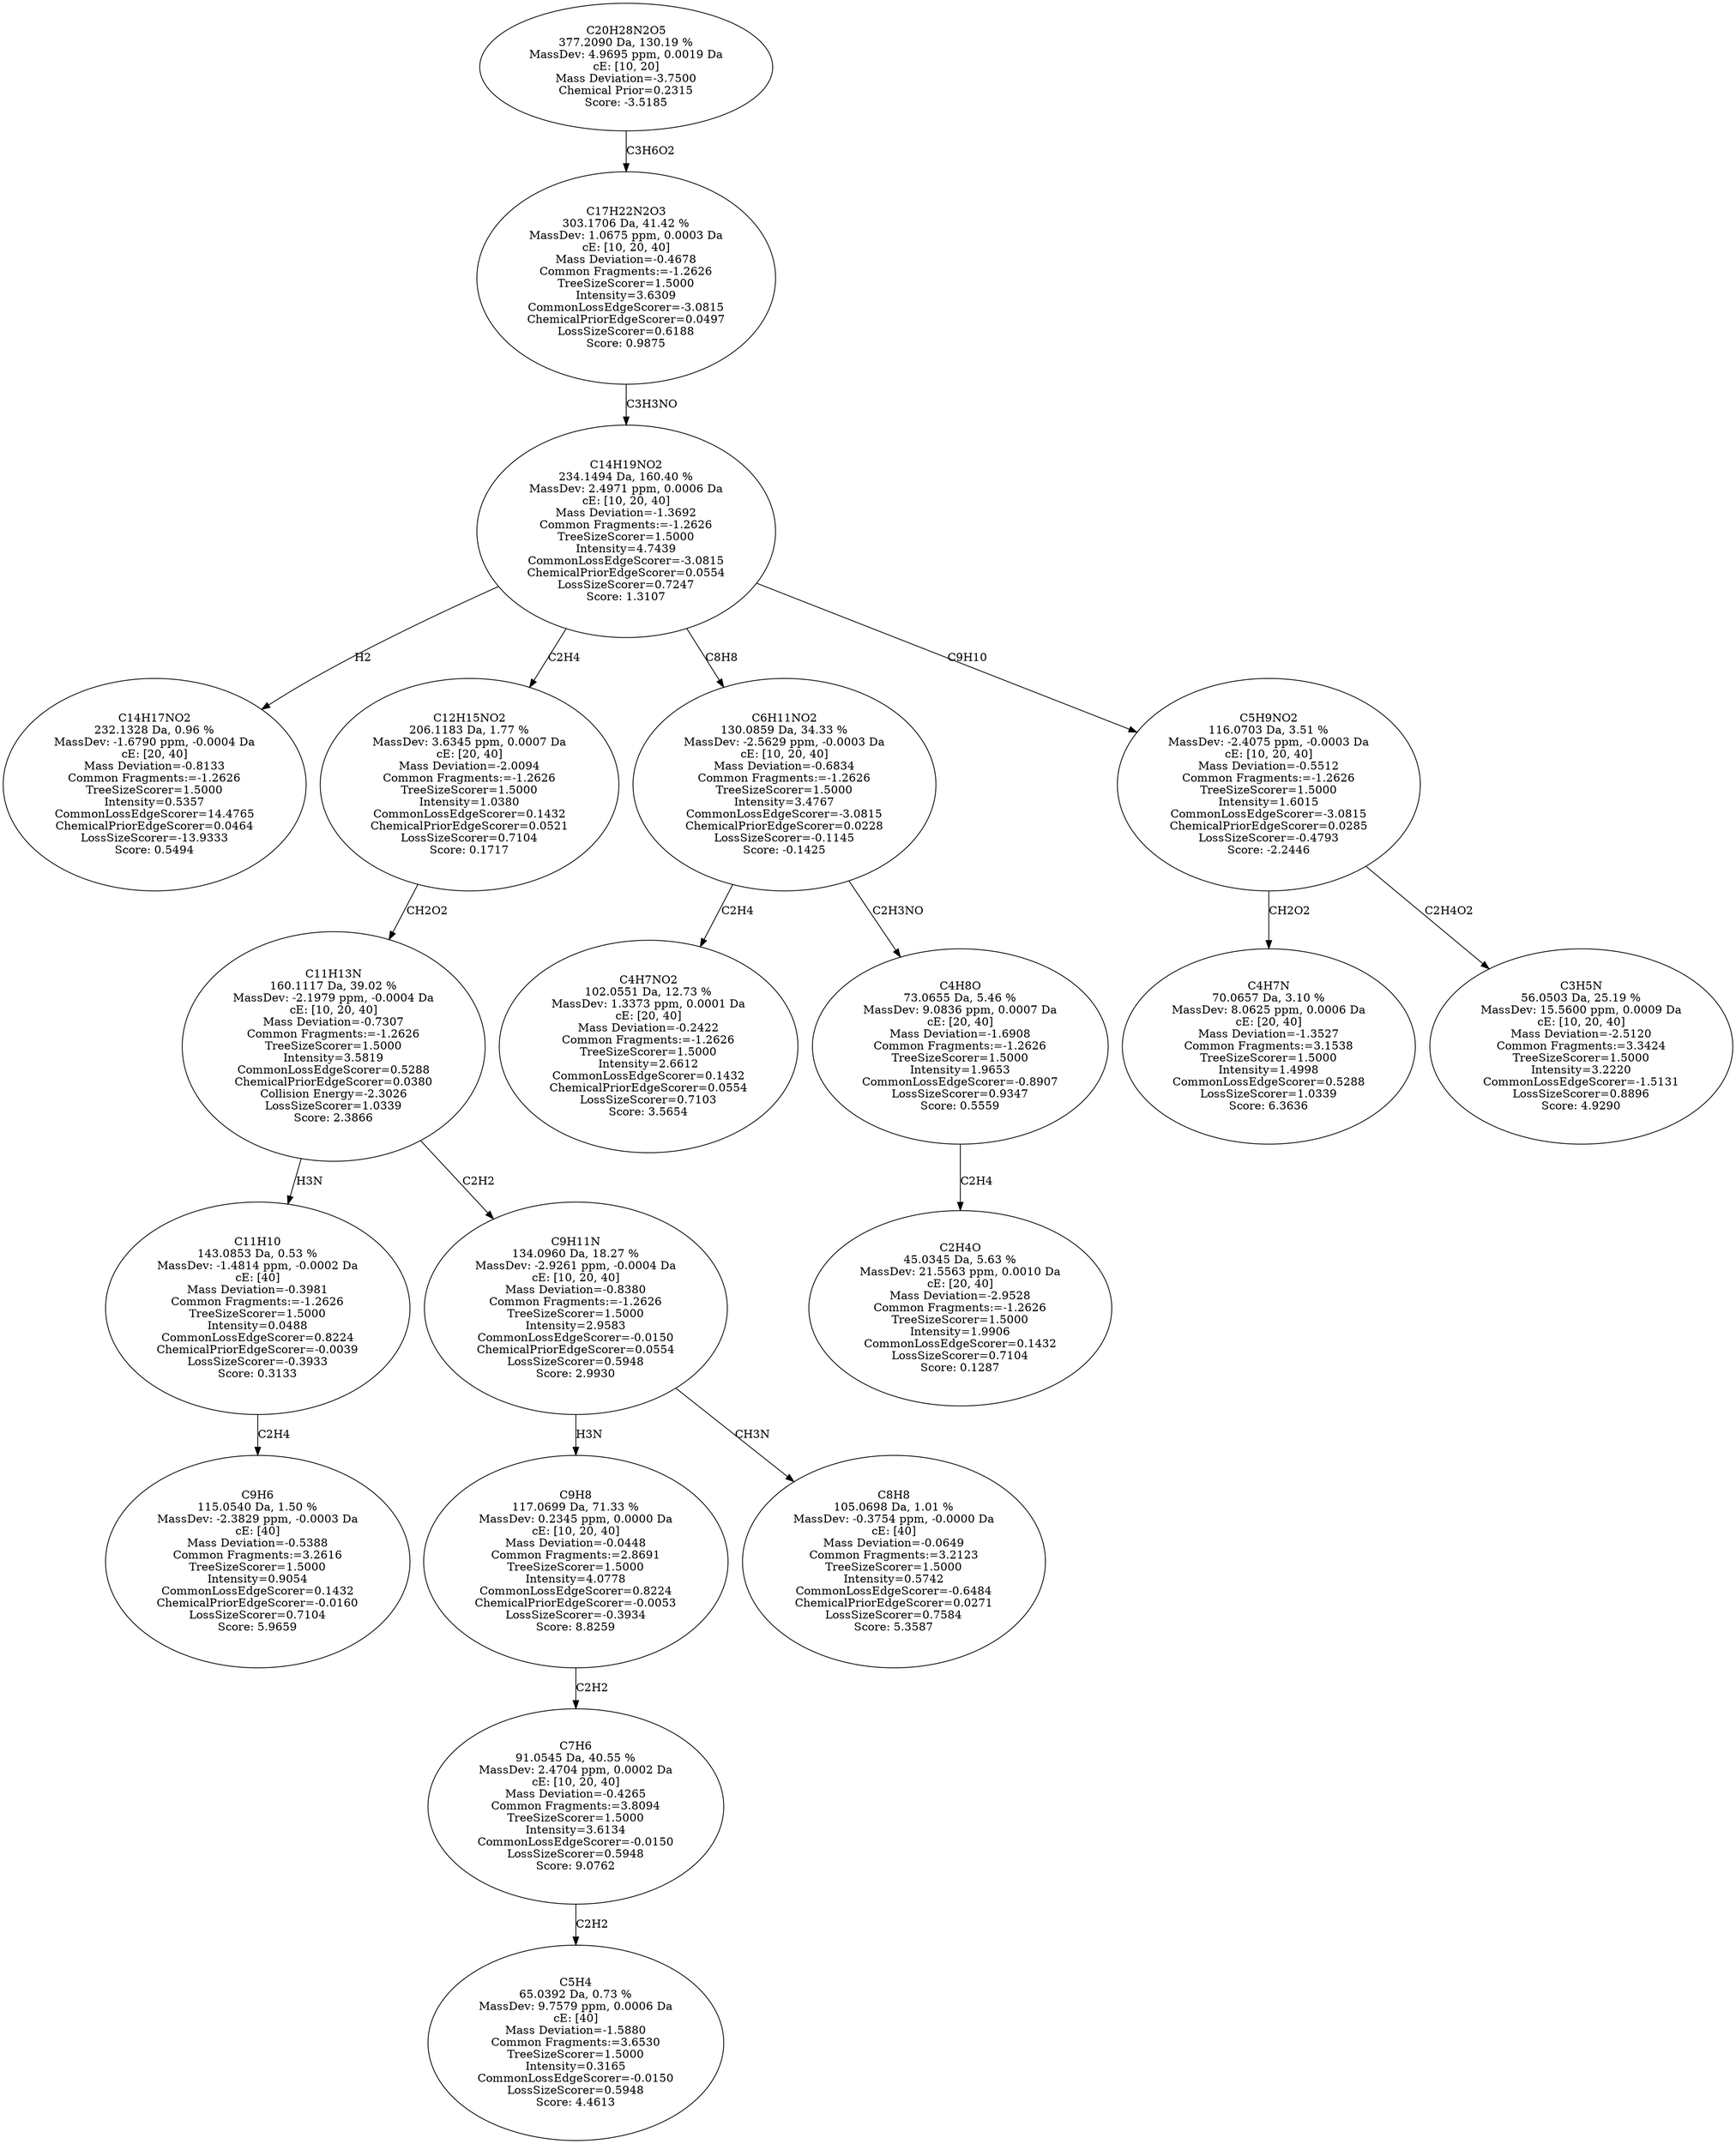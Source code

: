 strict digraph {
v1 [label="C14H17NO2\n232.1328 Da, 0.96 %\nMassDev: -1.6790 ppm, -0.0004 Da\ncE: [20, 40]\nMass Deviation=-0.8133\nCommon Fragments:=-1.2626\nTreeSizeScorer=1.5000\nIntensity=0.5357\nCommonLossEdgeScorer=14.4765\nChemicalPriorEdgeScorer=0.0464\nLossSizeScorer=-13.9333\nScore: 0.5494"];
v2 [label="C9H6\n115.0540 Da, 1.50 %\nMassDev: -2.3829 ppm, -0.0003 Da\ncE: [40]\nMass Deviation=-0.5388\nCommon Fragments:=3.2616\nTreeSizeScorer=1.5000\nIntensity=0.9054\nCommonLossEdgeScorer=0.1432\nChemicalPriorEdgeScorer=-0.0160\nLossSizeScorer=0.7104\nScore: 5.9659"];
v3 [label="C11H10\n143.0853 Da, 0.53 %\nMassDev: -1.4814 ppm, -0.0002 Da\ncE: [40]\nMass Deviation=-0.3981\nCommon Fragments:=-1.2626\nTreeSizeScorer=1.5000\nIntensity=0.0488\nCommonLossEdgeScorer=0.8224\nChemicalPriorEdgeScorer=-0.0039\nLossSizeScorer=-0.3933\nScore: 0.3133"];
v4 [label="C5H4\n65.0392 Da, 0.73 %\nMassDev: 9.7579 ppm, 0.0006 Da\ncE: [40]\nMass Deviation=-1.5880\nCommon Fragments:=3.6530\nTreeSizeScorer=1.5000\nIntensity=0.3165\nCommonLossEdgeScorer=-0.0150\nLossSizeScorer=0.5948\nScore: 4.4613"];
v5 [label="C7H6\n91.0545 Da, 40.55 %\nMassDev: 2.4704 ppm, 0.0002 Da\ncE: [10, 20, 40]\nMass Deviation=-0.4265\nCommon Fragments:=3.8094\nTreeSizeScorer=1.5000\nIntensity=3.6134\nCommonLossEdgeScorer=-0.0150\nLossSizeScorer=0.5948\nScore: 9.0762"];
v6 [label="C9H8\n117.0699 Da, 71.33 %\nMassDev: 0.2345 ppm, 0.0000 Da\ncE: [10, 20, 40]\nMass Deviation=-0.0448\nCommon Fragments:=2.8691\nTreeSizeScorer=1.5000\nIntensity=4.0778\nCommonLossEdgeScorer=0.8224\nChemicalPriorEdgeScorer=-0.0053\nLossSizeScorer=-0.3934\nScore: 8.8259"];
v7 [label="C8H8\n105.0698 Da, 1.01 %\nMassDev: -0.3754 ppm, -0.0000 Da\ncE: [40]\nMass Deviation=-0.0649\nCommon Fragments:=3.2123\nTreeSizeScorer=1.5000\nIntensity=0.5742\nCommonLossEdgeScorer=-0.6484\nChemicalPriorEdgeScorer=0.0271\nLossSizeScorer=0.7584\nScore: 5.3587"];
v8 [label="C9H11N\n134.0960 Da, 18.27 %\nMassDev: -2.9261 ppm, -0.0004 Da\ncE: [10, 20, 40]\nMass Deviation=-0.8380\nCommon Fragments:=-1.2626\nTreeSizeScorer=1.5000\nIntensity=2.9583\nCommonLossEdgeScorer=-0.0150\nChemicalPriorEdgeScorer=0.0554\nLossSizeScorer=0.5948\nScore: 2.9930"];
v9 [label="C11H13N\n160.1117 Da, 39.02 %\nMassDev: -2.1979 ppm, -0.0004 Da\ncE: [10, 20, 40]\nMass Deviation=-0.7307\nCommon Fragments:=-1.2626\nTreeSizeScorer=1.5000\nIntensity=3.5819\nCommonLossEdgeScorer=0.5288\nChemicalPriorEdgeScorer=0.0380\nCollision Energy=-2.3026\nLossSizeScorer=1.0339\nScore: 2.3866"];
v10 [label="C12H15NO2\n206.1183 Da, 1.77 %\nMassDev: 3.6345 ppm, 0.0007 Da\ncE: [20, 40]\nMass Deviation=-2.0094\nCommon Fragments:=-1.2626\nTreeSizeScorer=1.5000\nIntensity=1.0380\nCommonLossEdgeScorer=0.1432\nChemicalPriorEdgeScorer=0.0521\nLossSizeScorer=0.7104\nScore: 0.1717"];
v11 [label="C4H7NO2\n102.0551 Da, 12.73 %\nMassDev: 1.3373 ppm, 0.0001 Da\ncE: [20, 40]\nMass Deviation=-0.2422\nCommon Fragments:=-1.2626\nTreeSizeScorer=1.5000\nIntensity=2.6612\nCommonLossEdgeScorer=0.1432\nChemicalPriorEdgeScorer=0.0554\nLossSizeScorer=0.7103\nScore: 3.5654"];
v12 [label="C2H4O\n45.0345 Da, 5.63 %\nMassDev: 21.5563 ppm, 0.0010 Da\ncE: [20, 40]\nMass Deviation=-2.9528\nCommon Fragments:=-1.2626\nTreeSizeScorer=1.5000\nIntensity=1.9906\nCommonLossEdgeScorer=0.1432\nLossSizeScorer=0.7104\nScore: 0.1287"];
v13 [label="C4H8O\n73.0655 Da, 5.46 %\nMassDev: 9.0836 ppm, 0.0007 Da\ncE: [20, 40]\nMass Deviation=-1.6908\nCommon Fragments:=-1.2626\nTreeSizeScorer=1.5000\nIntensity=1.9653\nCommonLossEdgeScorer=-0.8907\nLossSizeScorer=0.9347\nScore: 0.5559"];
v14 [label="C6H11NO2\n130.0859 Da, 34.33 %\nMassDev: -2.5629 ppm, -0.0003 Da\ncE: [10, 20, 40]\nMass Deviation=-0.6834\nCommon Fragments:=-1.2626\nTreeSizeScorer=1.5000\nIntensity=3.4767\nCommonLossEdgeScorer=-3.0815\nChemicalPriorEdgeScorer=0.0228\nLossSizeScorer=-0.1145\nScore: -0.1425"];
v15 [label="C4H7N\n70.0657 Da, 3.10 %\nMassDev: 8.0625 ppm, 0.0006 Da\ncE: [20, 40]\nMass Deviation=-1.3527\nCommon Fragments:=3.1538\nTreeSizeScorer=1.5000\nIntensity=1.4998\nCommonLossEdgeScorer=0.5288\nLossSizeScorer=1.0339\nScore: 6.3636"];
v16 [label="C3H5N\n56.0503 Da, 25.19 %\nMassDev: 15.5600 ppm, 0.0009 Da\ncE: [10, 20, 40]\nMass Deviation=-2.5120\nCommon Fragments:=3.3424\nTreeSizeScorer=1.5000\nIntensity=3.2220\nCommonLossEdgeScorer=-1.5131\nLossSizeScorer=0.8896\nScore: 4.9290"];
v17 [label="C5H9NO2\n116.0703 Da, 3.51 %\nMassDev: -2.4075 ppm, -0.0003 Da\ncE: [10, 20, 40]\nMass Deviation=-0.5512\nCommon Fragments:=-1.2626\nTreeSizeScorer=1.5000\nIntensity=1.6015\nCommonLossEdgeScorer=-3.0815\nChemicalPriorEdgeScorer=0.0285\nLossSizeScorer=-0.4793\nScore: -2.2446"];
v18 [label="C14H19NO2\n234.1494 Da, 160.40 %\nMassDev: 2.4971 ppm, 0.0006 Da\ncE: [10, 20, 40]\nMass Deviation=-1.3692\nCommon Fragments:=-1.2626\nTreeSizeScorer=1.5000\nIntensity=4.7439\nCommonLossEdgeScorer=-3.0815\nChemicalPriorEdgeScorer=0.0554\nLossSizeScorer=0.7247\nScore: 1.3107"];
v19 [label="C17H22N2O3\n303.1706 Da, 41.42 %\nMassDev: 1.0675 ppm, 0.0003 Da\ncE: [10, 20, 40]\nMass Deviation=-0.4678\nCommon Fragments:=-1.2626\nTreeSizeScorer=1.5000\nIntensity=3.6309\nCommonLossEdgeScorer=-3.0815\nChemicalPriorEdgeScorer=0.0497\nLossSizeScorer=0.6188\nScore: 0.9875"];
v20 [label="C20H28N2O5\n377.2090 Da, 130.19 %\nMassDev: 4.9695 ppm, 0.0019 Da\ncE: [10, 20]\nMass Deviation=-3.7500\nChemical Prior=0.2315\nScore: -3.5185"];
v18 -> v1 [label="H2"];
v3 -> v2 [label="C2H4"];
v9 -> v3 [label="H3N"];
v5 -> v4 [label="C2H2"];
v6 -> v5 [label="C2H2"];
v8 -> v6 [label="H3N"];
v8 -> v7 [label="CH3N"];
v9 -> v8 [label="C2H2"];
v10 -> v9 [label="CH2O2"];
v18 -> v10 [label="C2H4"];
v14 -> v11 [label="C2H4"];
v13 -> v12 [label="C2H4"];
v14 -> v13 [label="C2H3NO"];
v18 -> v14 [label="C8H8"];
v17 -> v15 [label="CH2O2"];
v17 -> v16 [label="C2H4O2"];
v18 -> v17 [label="C9H10"];
v19 -> v18 [label="C3H3NO"];
v20 -> v19 [label="C3H6O2"];
}